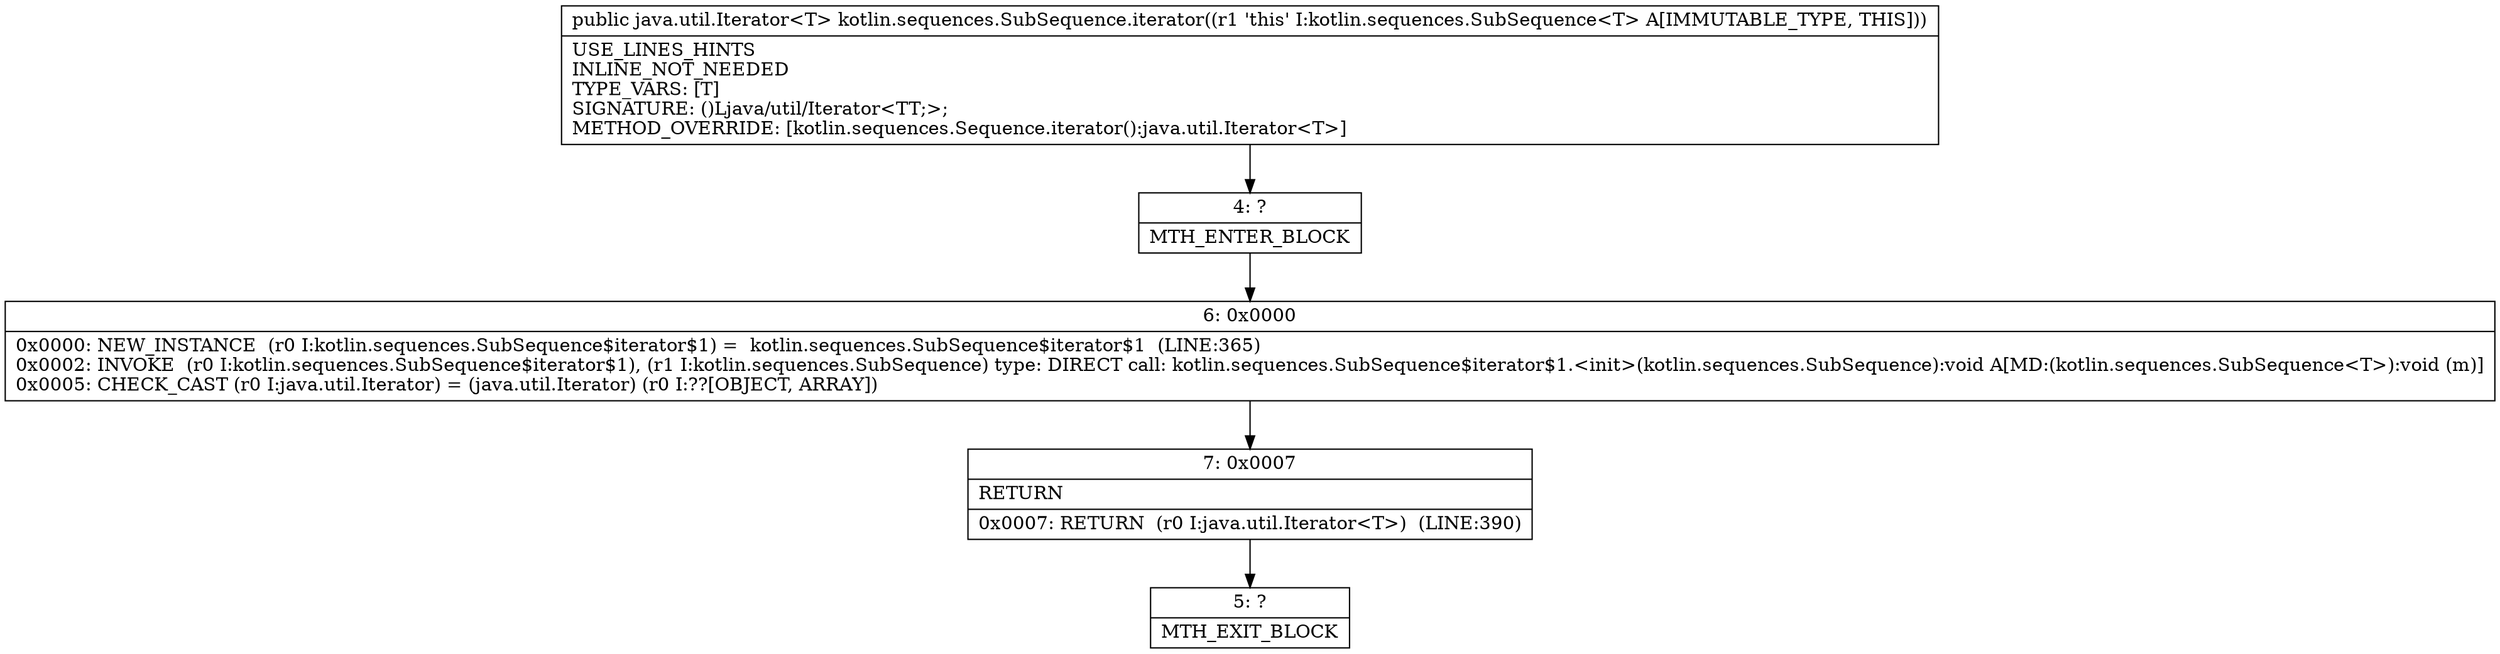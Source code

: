 digraph "CFG forkotlin.sequences.SubSequence.iterator()Ljava\/util\/Iterator;" {
Node_4 [shape=record,label="{4\:\ ?|MTH_ENTER_BLOCK\l}"];
Node_6 [shape=record,label="{6\:\ 0x0000|0x0000: NEW_INSTANCE  (r0 I:kotlin.sequences.SubSequence$iterator$1) =  kotlin.sequences.SubSequence$iterator$1  (LINE:365)\l0x0002: INVOKE  (r0 I:kotlin.sequences.SubSequence$iterator$1), (r1 I:kotlin.sequences.SubSequence) type: DIRECT call: kotlin.sequences.SubSequence$iterator$1.\<init\>(kotlin.sequences.SubSequence):void A[MD:(kotlin.sequences.SubSequence\<T\>):void (m)]\l0x0005: CHECK_CAST (r0 I:java.util.Iterator) = (java.util.Iterator) (r0 I:??[OBJECT, ARRAY]) \l}"];
Node_7 [shape=record,label="{7\:\ 0x0007|RETURN\l|0x0007: RETURN  (r0 I:java.util.Iterator\<T\>)  (LINE:390)\l}"];
Node_5 [shape=record,label="{5\:\ ?|MTH_EXIT_BLOCK\l}"];
MethodNode[shape=record,label="{public java.util.Iterator\<T\> kotlin.sequences.SubSequence.iterator((r1 'this' I:kotlin.sequences.SubSequence\<T\> A[IMMUTABLE_TYPE, THIS]))  | USE_LINES_HINTS\lINLINE_NOT_NEEDED\lTYPE_VARS: [T]\lSIGNATURE: ()Ljava\/util\/Iterator\<TT;\>;\lMETHOD_OVERRIDE: [kotlin.sequences.Sequence.iterator():java.util.Iterator\<T\>]\l}"];
MethodNode -> Node_4;Node_4 -> Node_6;
Node_6 -> Node_7;
Node_7 -> Node_5;
}

